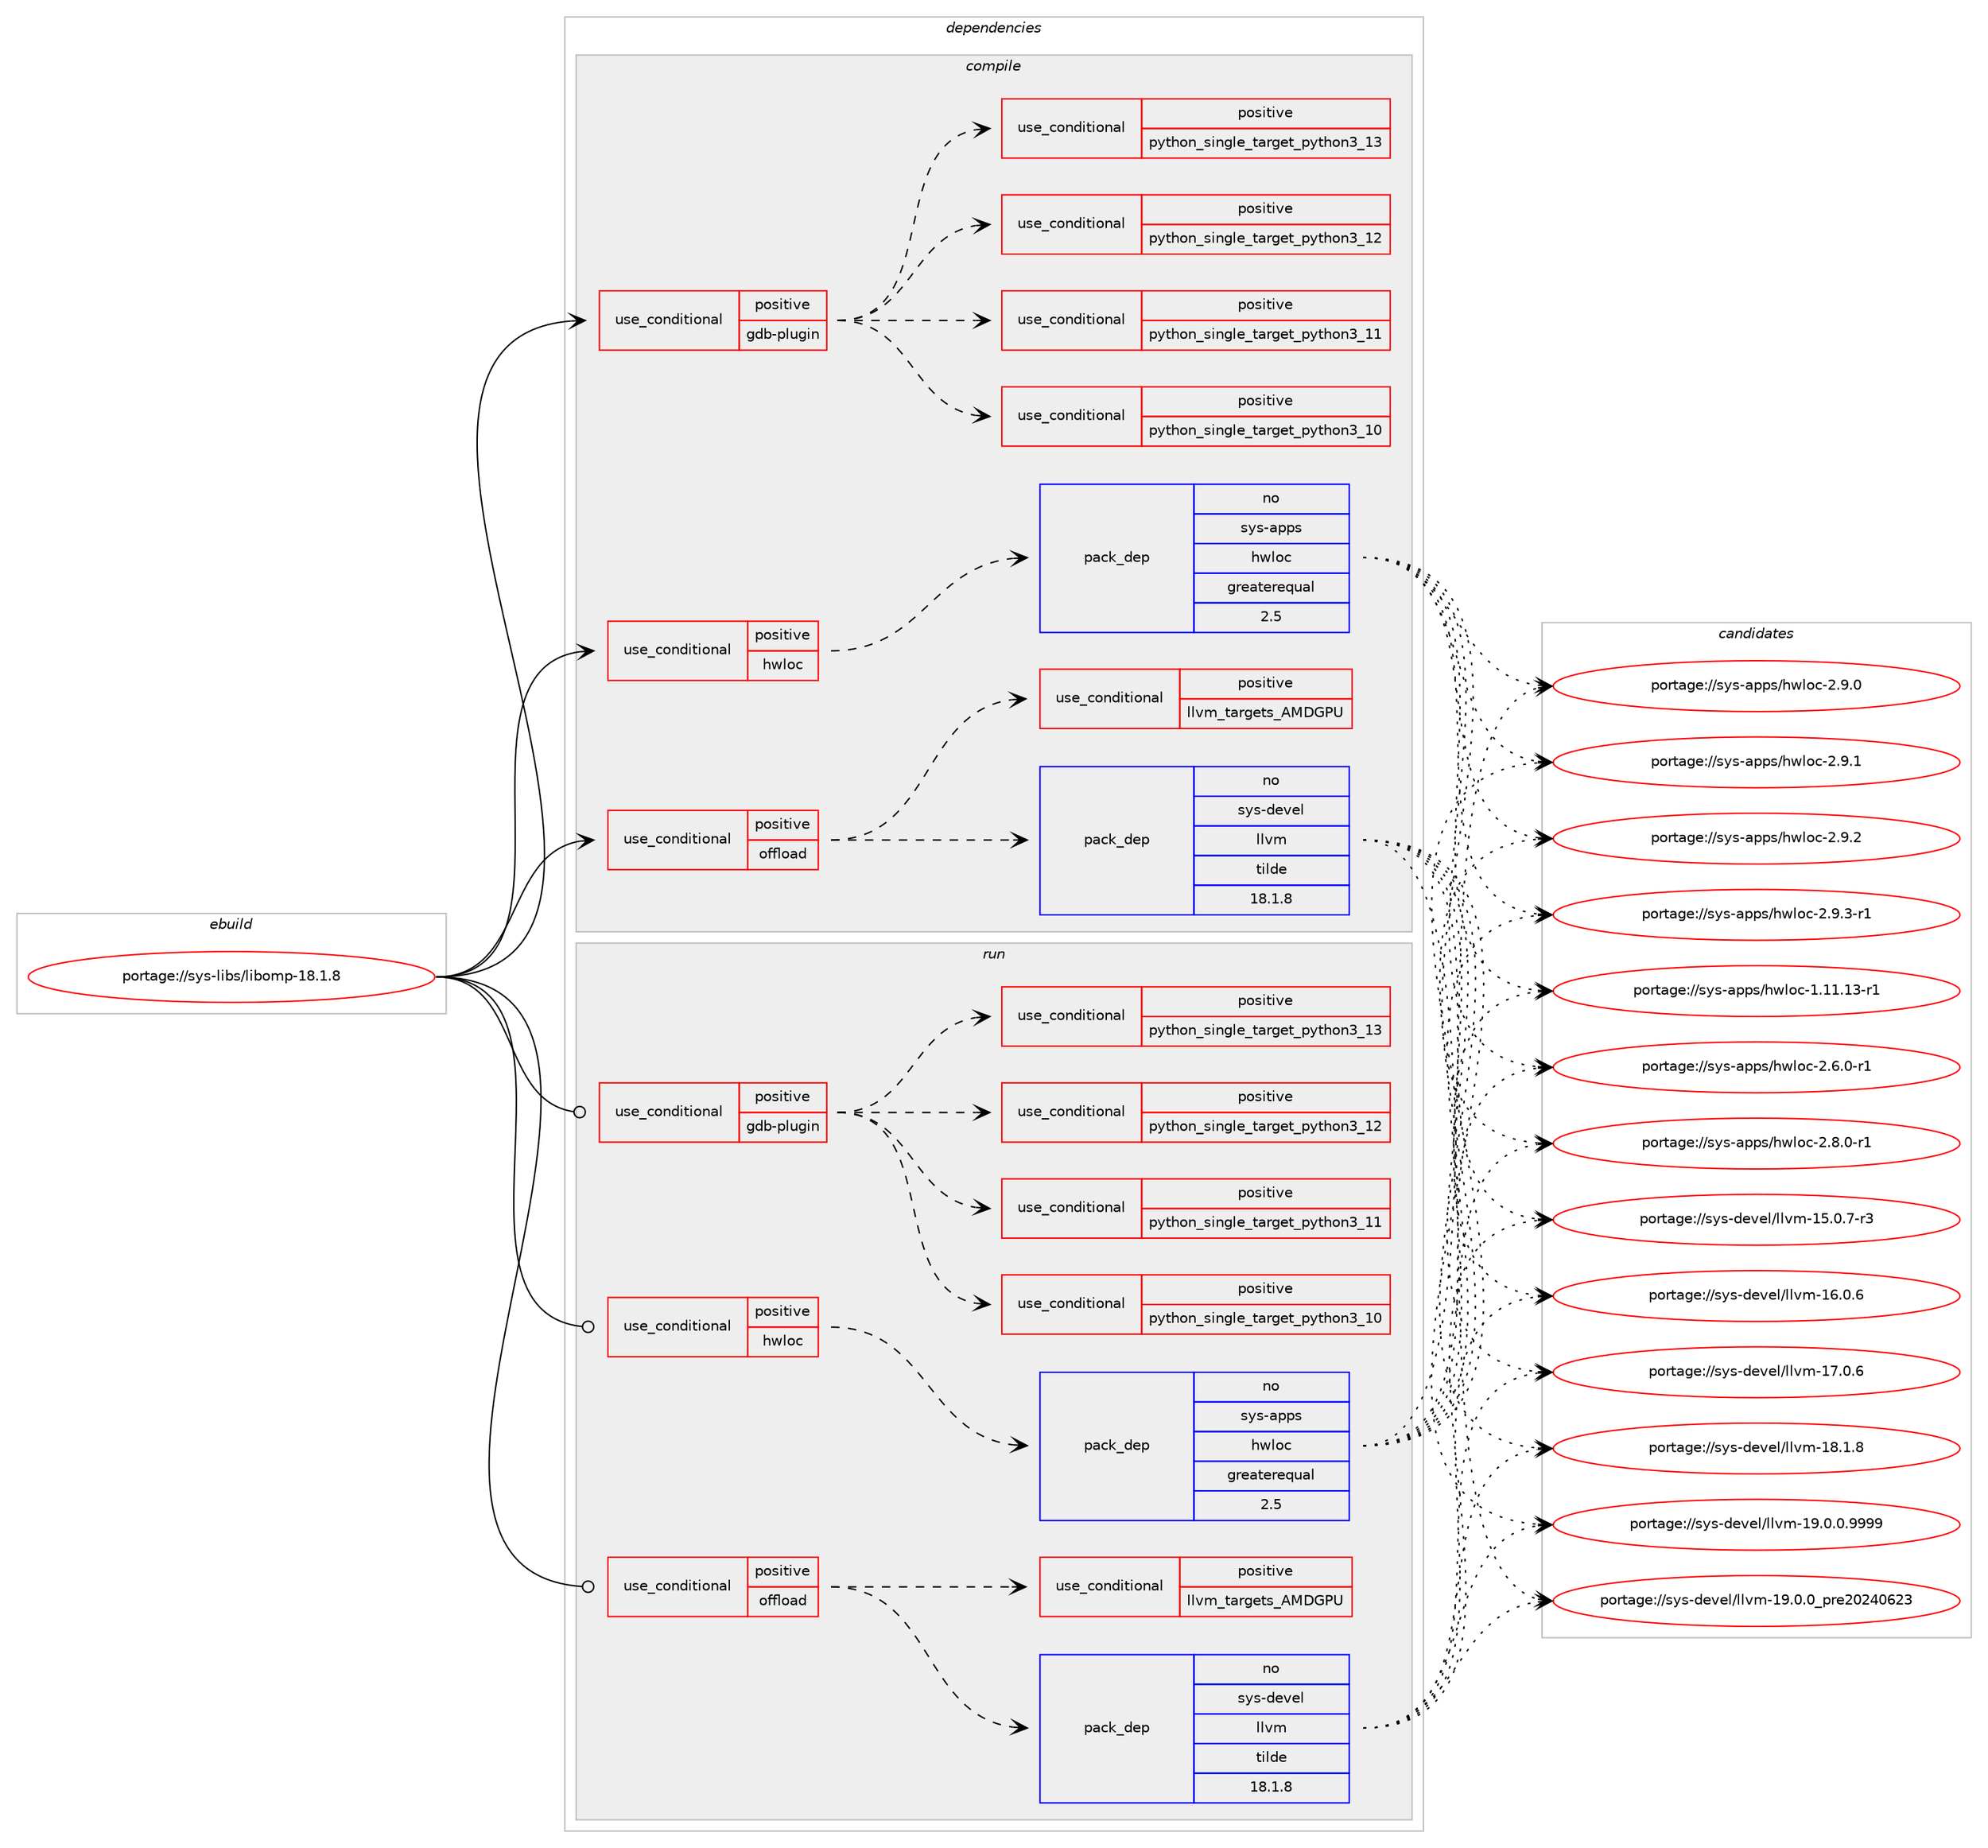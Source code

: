 digraph prolog {

# *************
# Graph options
# *************

newrank=true;
concentrate=true;
compound=true;
graph [rankdir=LR,fontname=Helvetica,fontsize=10,ranksep=1.5];#, ranksep=2.5, nodesep=0.2];
edge  [arrowhead=vee];
node  [fontname=Helvetica,fontsize=10];

# **********
# The ebuild
# **********

subgraph cluster_leftcol {
color=gray;
rank=same;
label=<<i>ebuild</i>>;
id [label="portage://sys-libs/libomp-18.1.8", color=red, width=4, href="../sys-libs/libomp-18.1.8.svg"];
}

# ****************
# The dependencies
# ****************

subgraph cluster_midcol {
color=gray;
label=<<i>dependencies</i>>;
subgraph cluster_compile {
fillcolor="#eeeeee";
style=filled;
label=<<i>compile</i>>;
subgraph cond114826 {
dependency220987 [label=<<TABLE BORDER="0" CELLBORDER="1" CELLSPACING="0" CELLPADDING="4"><TR><TD ROWSPAN="3" CELLPADDING="10">use_conditional</TD></TR><TR><TD>positive</TD></TR><TR><TD>gdb-plugin</TD></TR></TABLE>>, shape=none, color=red];
subgraph cond114827 {
dependency220988 [label=<<TABLE BORDER="0" CELLBORDER="1" CELLSPACING="0" CELLPADDING="4"><TR><TD ROWSPAN="3" CELLPADDING="10">use_conditional</TD></TR><TR><TD>positive</TD></TR><TR><TD>python_single_target_python3_10</TD></TR></TABLE>>, shape=none, color=red];
# *** BEGIN UNKNOWN DEPENDENCY TYPE (TODO) ***
# dependency220988 -> package_dependency(portage://sys-libs/libomp-18.1.8,install,no,dev-lang,python,none,[,,],[slot(3.10)],[])
# *** END UNKNOWN DEPENDENCY TYPE (TODO) ***

}
dependency220987:e -> dependency220988:w [weight=20,style="dashed",arrowhead="vee"];
subgraph cond114828 {
dependency220989 [label=<<TABLE BORDER="0" CELLBORDER="1" CELLSPACING="0" CELLPADDING="4"><TR><TD ROWSPAN="3" CELLPADDING="10">use_conditional</TD></TR><TR><TD>positive</TD></TR><TR><TD>python_single_target_python3_11</TD></TR></TABLE>>, shape=none, color=red];
# *** BEGIN UNKNOWN DEPENDENCY TYPE (TODO) ***
# dependency220989 -> package_dependency(portage://sys-libs/libomp-18.1.8,install,no,dev-lang,python,none,[,,],[slot(3.11)],[])
# *** END UNKNOWN DEPENDENCY TYPE (TODO) ***

}
dependency220987:e -> dependency220989:w [weight=20,style="dashed",arrowhead="vee"];
subgraph cond114829 {
dependency220990 [label=<<TABLE BORDER="0" CELLBORDER="1" CELLSPACING="0" CELLPADDING="4"><TR><TD ROWSPAN="3" CELLPADDING="10">use_conditional</TD></TR><TR><TD>positive</TD></TR><TR><TD>python_single_target_python3_12</TD></TR></TABLE>>, shape=none, color=red];
# *** BEGIN UNKNOWN DEPENDENCY TYPE (TODO) ***
# dependency220990 -> package_dependency(portage://sys-libs/libomp-18.1.8,install,no,dev-lang,python,none,[,,],[slot(3.12)],[])
# *** END UNKNOWN DEPENDENCY TYPE (TODO) ***

}
dependency220987:e -> dependency220990:w [weight=20,style="dashed",arrowhead="vee"];
subgraph cond114830 {
dependency220991 [label=<<TABLE BORDER="0" CELLBORDER="1" CELLSPACING="0" CELLPADDING="4"><TR><TD ROWSPAN="3" CELLPADDING="10">use_conditional</TD></TR><TR><TD>positive</TD></TR><TR><TD>python_single_target_python3_13</TD></TR></TABLE>>, shape=none, color=red];
# *** BEGIN UNKNOWN DEPENDENCY TYPE (TODO) ***
# dependency220991 -> package_dependency(portage://sys-libs/libomp-18.1.8,install,no,dev-lang,python,none,[,,],[slot(3.13)],[])
# *** END UNKNOWN DEPENDENCY TYPE (TODO) ***

}
dependency220987:e -> dependency220991:w [weight=20,style="dashed",arrowhead="vee"];
}
id:e -> dependency220987:w [weight=20,style="solid",arrowhead="vee"];
subgraph cond114831 {
dependency220992 [label=<<TABLE BORDER="0" CELLBORDER="1" CELLSPACING="0" CELLPADDING="4"><TR><TD ROWSPAN="3" CELLPADDING="10">use_conditional</TD></TR><TR><TD>positive</TD></TR><TR><TD>hwloc</TD></TR></TABLE>>, shape=none, color=red];
subgraph pack103236 {
dependency220993 [label=<<TABLE BORDER="0" CELLBORDER="1" CELLSPACING="0" CELLPADDING="4" WIDTH="220"><TR><TD ROWSPAN="6" CELLPADDING="30">pack_dep</TD></TR><TR><TD WIDTH="110">no</TD></TR><TR><TD>sys-apps</TD></TR><TR><TD>hwloc</TD></TR><TR><TD>greaterequal</TD></TR><TR><TD>2.5</TD></TR></TABLE>>, shape=none, color=blue];
}
dependency220992:e -> dependency220993:w [weight=20,style="dashed",arrowhead="vee"];
}
id:e -> dependency220992:w [weight=20,style="solid",arrowhead="vee"];
subgraph cond114832 {
dependency220994 [label=<<TABLE BORDER="0" CELLBORDER="1" CELLSPACING="0" CELLPADDING="4"><TR><TD ROWSPAN="3" CELLPADDING="10">use_conditional</TD></TR><TR><TD>positive</TD></TR><TR><TD>offload</TD></TR></TABLE>>, shape=none, color=red];
# *** BEGIN UNKNOWN DEPENDENCY TYPE (TODO) ***
# dependency220994 -> package_dependency(portage://sys-libs/libomp-18.1.8,install,no,dev-libs,libffi,none,[,,],any_same_slot,[use(optenable(abi_x86_32),negative),use(optenable(abi_x86_64),negative),use(optenable(abi_x86_x32),negative),use(optenable(abi_mips_n32),negative),use(optenable(abi_mips_n64),negative),use(optenable(abi_mips_o32),negative),use(optenable(abi_s390_32),negative),use(optenable(abi_s390_64),negative)])
# *** END UNKNOWN DEPENDENCY TYPE (TODO) ***

subgraph pack103237 {
dependency220995 [label=<<TABLE BORDER="0" CELLBORDER="1" CELLSPACING="0" CELLPADDING="4" WIDTH="220"><TR><TD ROWSPAN="6" CELLPADDING="30">pack_dep</TD></TR><TR><TD WIDTH="110">no</TD></TR><TR><TD>sys-devel</TD></TR><TR><TD>llvm</TD></TR><TR><TD>tilde</TD></TR><TR><TD>18.1.8</TD></TR></TABLE>>, shape=none, color=blue];
}
dependency220994:e -> dependency220995:w [weight=20,style="dashed",arrowhead="vee"];
subgraph cond114833 {
dependency220996 [label=<<TABLE BORDER="0" CELLBORDER="1" CELLSPACING="0" CELLPADDING="4"><TR><TD ROWSPAN="3" CELLPADDING="10">use_conditional</TD></TR><TR><TD>positive</TD></TR><TR><TD>llvm_targets_AMDGPU</TD></TR></TABLE>>, shape=none, color=red];
# *** BEGIN UNKNOWN DEPENDENCY TYPE (TODO) ***
# dependency220996 -> package_dependency(portage://sys-libs/libomp-18.1.8,install,no,dev-libs,rocr-runtime,none,[,,],any_same_slot,[])
# *** END UNKNOWN DEPENDENCY TYPE (TODO) ***

}
dependency220994:e -> dependency220996:w [weight=20,style="dashed",arrowhead="vee"];
}
id:e -> dependency220994:w [weight=20,style="solid",arrowhead="vee"];
}
subgraph cluster_compileandrun {
fillcolor="#eeeeee";
style=filled;
label=<<i>compile and run</i>>;
}
subgraph cluster_run {
fillcolor="#eeeeee";
style=filled;
label=<<i>run</i>>;
subgraph cond114834 {
dependency220997 [label=<<TABLE BORDER="0" CELLBORDER="1" CELLSPACING="0" CELLPADDING="4"><TR><TD ROWSPAN="3" CELLPADDING="10">use_conditional</TD></TR><TR><TD>positive</TD></TR><TR><TD>gdb-plugin</TD></TR></TABLE>>, shape=none, color=red];
subgraph cond114835 {
dependency220998 [label=<<TABLE BORDER="0" CELLBORDER="1" CELLSPACING="0" CELLPADDING="4"><TR><TD ROWSPAN="3" CELLPADDING="10">use_conditional</TD></TR><TR><TD>positive</TD></TR><TR><TD>python_single_target_python3_10</TD></TR></TABLE>>, shape=none, color=red];
# *** BEGIN UNKNOWN DEPENDENCY TYPE (TODO) ***
# dependency220998 -> package_dependency(portage://sys-libs/libomp-18.1.8,run,no,dev-lang,python,none,[,,],[slot(3.10)],[])
# *** END UNKNOWN DEPENDENCY TYPE (TODO) ***

}
dependency220997:e -> dependency220998:w [weight=20,style="dashed",arrowhead="vee"];
subgraph cond114836 {
dependency220999 [label=<<TABLE BORDER="0" CELLBORDER="1" CELLSPACING="0" CELLPADDING="4"><TR><TD ROWSPAN="3" CELLPADDING="10">use_conditional</TD></TR><TR><TD>positive</TD></TR><TR><TD>python_single_target_python3_11</TD></TR></TABLE>>, shape=none, color=red];
# *** BEGIN UNKNOWN DEPENDENCY TYPE (TODO) ***
# dependency220999 -> package_dependency(portage://sys-libs/libomp-18.1.8,run,no,dev-lang,python,none,[,,],[slot(3.11)],[])
# *** END UNKNOWN DEPENDENCY TYPE (TODO) ***

}
dependency220997:e -> dependency220999:w [weight=20,style="dashed",arrowhead="vee"];
subgraph cond114837 {
dependency221000 [label=<<TABLE BORDER="0" CELLBORDER="1" CELLSPACING="0" CELLPADDING="4"><TR><TD ROWSPAN="3" CELLPADDING="10">use_conditional</TD></TR><TR><TD>positive</TD></TR><TR><TD>python_single_target_python3_12</TD></TR></TABLE>>, shape=none, color=red];
# *** BEGIN UNKNOWN DEPENDENCY TYPE (TODO) ***
# dependency221000 -> package_dependency(portage://sys-libs/libomp-18.1.8,run,no,dev-lang,python,none,[,,],[slot(3.12)],[])
# *** END UNKNOWN DEPENDENCY TYPE (TODO) ***

}
dependency220997:e -> dependency221000:w [weight=20,style="dashed",arrowhead="vee"];
subgraph cond114838 {
dependency221001 [label=<<TABLE BORDER="0" CELLBORDER="1" CELLSPACING="0" CELLPADDING="4"><TR><TD ROWSPAN="3" CELLPADDING="10">use_conditional</TD></TR><TR><TD>positive</TD></TR><TR><TD>python_single_target_python3_13</TD></TR></TABLE>>, shape=none, color=red];
# *** BEGIN UNKNOWN DEPENDENCY TYPE (TODO) ***
# dependency221001 -> package_dependency(portage://sys-libs/libomp-18.1.8,run,no,dev-lang,python,none,[,,],[slot(3.13)],[])
# *** END UNKNOWN DEPENDENCY TYPE (TODO) ***

}
dependency220997:e -> dependency221001:w [weight=20,style="dashed",arrowhead="vee"];
}
id:e -> dependency220997:w [weight=20,style="solid",arrowhead="odot"];
subgraph cond114839 {
dependency221002 [label=<<TABLE BORDER="0" CELLBORDER="1" CELLSPACING="0" CELLPADDING="4"><TR><TD ROWSPAN="3" CELLPADDING="10">use_conditional</TD></TR><TR><TD>positive</TD></TR><TR><TD>hwloc</TD></TR></TABLE>>, shape=none, color=red];
subgraph pack103238 {
dependency221003 [label=<<TABLE BORDER="0" CELLBORDER="1" CELLSPACING="0" CELLPADDING="4" WIDTH="220"><TR><TD ROWSPAN="6" CELLPADDING="30">pack_dep</TD></TR><TR><TD WIDTH="110">no</TD></TR><TR><TD>sys-apps</TD></TR><TR><TD>hwloc</TD></TR><TR><TD>greaterequal</TD></TR><TR><TD>2.5</TD></TR></TABLE>>, shape=none, color=blue];
}
dependency221002:e -> dependency221003:w [weight=20,style="dashed",arrowhead="vee"];
}
id:e -> dependency221002:w [weight=20,style="solid",arrowhead="odot"];
subgraph cond114840 {
dependency221004 [label=<<TABLE BORDER="0" CELLBORDER="1" CELLSPACING="0" CELLPADDING="4"><TR><TD ROWSPAN="3" CELLPADDING="10">use_conditional</TD></TR><TR><TD>positive</TD></TR><TR><TD>offload</TD></TR></TABLE>>, shape=none, color=red];
# *** BEGIN UNKNOWN DEPENDENCY TYPE (TODO) ***
# dependency221004 -> package_dependency(portage://sys-libs/libomp-18.1.8,run,no,dev-libs,libffi,none,[,,],any_same_slot,[use(optenable(abi_x86_32),negative),use(optenable(abi_x86_64),negative),use(optenable(abi_x86_x32),negative),use(optenable(abi_mips_n32),negative),use(optenable(abi_mips_n64),negative),use(optenable(abi_mips_o32),negative),use(optenable(abi_s390_32),negative),use(optenable(abi_s390_64),negative)])
# *** END UNKNOWN DEPENDENCY TYPE (TODO) ***

subgraph pack103239 {
dependency221005 [label=<<TABLE BORDER="0" CELLBORDER="1" CELLSPACING="0" CELLPADDING="4" WIDTH="220"><TR><TD ROWSPAN="6" CELLPADDING="30">pack_dep</TD></TR><TR><TD WIDTH="110">no</TD></TR><TR><TD>sys-devel</TD></TR><TR><TD>llvm</TD></TR><TR><TD>tilde</TD></TR><TR><TD>18.1.8</TD></TR></TABLE>>, shape=none, color=blue];
}
dependency221004:e -> dependency221005:w [weight=20,style="dashed",arrowhead="vee"];
subgraph cond114841 {
dependency221006 [label=<<TABLE BORDER="0" CELLBORDER="1" CELLSPACING="0" CELLPADDING="4"><TR><TD ROWSPAN="3" CELLPADDING="10">use_conditional</TD></TR><TR><TD>positive</TD></TR><TR><TD>llvm_targets_AMDGPU</TD></TR></TABLE>>, shape=none, color=red];
# *** BEGIN UNKNOWN DEPENDENCY TYPE (TODO) ***
# dependency221006 -> package_dependency(portage://sys-libs/libomp-18.1.8,run,no,dev-libs,rocr-runtime,none,[,,],any_same_slot,[])
# *** END UNKNOWN DEPENDENCY TYPE (TODO) ***

}
dependency221004:e -> dependency221006:w [weight=20,style="dashed",arrowhead="vee"];
}
id:e -> dependency221004:w [weight=20,style="solid",arrowhead="odot"];
}
}

# **************
# The candidates
# **************

subgraph cluster_choices {
rank=same;
color=gray;
label=<<i>candidates</i>>;

subgraph choice103236 {
color=black;
nodesep=1;
choice1151211154597112112115471041191081119945494649494649514511449 [label="portage://sys-apps/hwloc-1.11.13-r1", color=red, width=4,href="../sys-apps/hwloc-1.11.13-r1.svg"];
choice115121115459711211211547104119108111994550465446484511449 [label="portage://sys-apps/hwloc-2.6.0-r1", color=red, width=4,href="../sys-apps/hwloc-2.6.0-r1.svg"];
choice115121115459711211211547104119108111994550465646484511449 [label="portage://sys-apps/hwloc-2.8.0-r1", color=red, width=4,href="../sys-apps/hwloc-2.8.0-r1.svg"];
choice11512111545971121121154710411910811199455046574648 [label="portage://sys-apps/hwloc-2.9.0", color=red, width=4,href="../sys-apps/hwloc-2.9.0.svg"];
choice11512111545971121121154710411910811199455046574649 [label="portage://sys-apps/hwloc-2.9.1", color=red, width=4,href="../sys-apps/hwloc-2.9.1.svg"];
choice11512111545971121121154710411910811199455046574650 [label="portage://sys-apps/hwloc-2.9.2", color=red, width=4,href="../sys-apps/hwloc-2.9.2.svg"];
choice115121115459711211211547104119108111994550465746514511449 [label="portage://sys-apps/hwloc-2.9.3-r1", color=red, width=4,href="../sys-apps/hwloc-2.9.3-r1.svg"];
dependency220993:e -> choice1151211154597112112115471041191081119945494649494649514511449:w [style=dotted,weight="100"];
dependency220993:e -> choice115121115459711211211547104119108111994550465446484511449:w [style=dotted,weight="100"];
dependency220993:e -> choice115121115459711211211547104119108111994550465646484511449:w [style=dotted,weight="100"];
dependency220993:e -> choice11512111545971121121154710411910811199455046574648:w [style=dotted,weight="100"];
dependency220993:e -> choice11512111545971121121154710411910811199455046574649:w [style=dotted,weight="100"];
dependency220993:e -> choice11512111545971121121154710411910811199455046574650:w [style=dotted,weight="100"];
dependency220993:e -> choice115121115459711211211547104119108111994550465746514511449:w [style=dotted,weight="100"];
}
subgraph choice103237 {
color=black;
nodesep=1;
choice1151211154510010111810110847108108118109454953464846554511451 [label="portage://sys-devel/llvm-15.0.7-r3", color=red, width=4,href="../sys-devel/llvm-15.0.7-r3.svg"];
choice115121115451001011181011084710810811810945495446484654 [label="portage://sys-devel/llvm-16.0.6", color=red, width=4,href="../sys-devel/llvm-16.0.6.svg"];
choice115121115451001011181011084710810811810945495546484654 [label="portage://sys-devel/llvm-17.0.6", color=red, width=4,href="../sys-devel/llvm-17.0.6.svg"];
choice115121115451001011181011084710810811810945495646494656 [label="portage://sys-devel/llvm-18.1.8", color=red, width=4,href="../sys-devel/llvm-18.1.8.svg"];
choice1151211154510010111810110847108108118109454957464846484657575757 [label="portage://sys-devel/llvm-19.0.0.9999", color=red, width=4,href="../sys-devel/llvm-19.0.0.9999.svg"];
choice115121115451001011181011084710810811810945495746484648951121141015048505248545051 [label="portage://sys-devel/llvm-19.0.0_pre20240623", color=red, width=4,href="../sys-devel/llvm-19.0.0_pre20240623.svg"];
dependency220995:e -> choice1151211154510010111810110847108108118109454953464846554511451:w [style=dotted,weight="100"];
dependency220995:e -> choice115121115451001011181011084710810811810945495446484654:w [style=dotted,weight="100"];
dependency220995:e -> choice115121115451001011181011084710810811810945495546484654:w [style=dotted,weight="100"];
dependency220995:e -> choice115121115451001011181011084710810811810945495646494656:w [style=dotted,weight="100"];
dependency220995:e -> choice1151211154510010111810110847108108118109454957464846484657575757:w [style=dotted,weight="100"];
dependency220995:e -> choice115121115451001011181011084710810811810945495746484648951121141015048505248545051:w [style=dotted,weight="100"];
}
subgraph choice103238 {
color=black;
nodesep=1;
choice1151211154597112112115471041191081119945494649494649514511449 [label="portage://sys-apps/hwloc-1.11.13-r1", color=red, width=4,href="../sys-apps/hwloc-1.11.13-r1.svg"];
choice115121115459711211211547104119108111994550465446484511449 [label="portage://sys-apps/hwloc-2.6.0-r1", color=red, width=4,href="../sys-apps/hwloc-2.6.0-r1.svg"];
choice115121115459711211211547104119108111994550465646484511449 [label="portage://sys-apps/hwloc-2.8.0-r1", color=red, width=4,href="../sys-apps/hwloc-2.8.0-r1.svg"];
choice11512111545971121121154710411910811199455046574648 [label="portage://sys-apps/hwloc-2.9.0", color=red, width=4,href="../sys-apps/hwloc-2.9.0.svg"];
choice11512111545971121121154710411910811199455046574649 [label="portage://sys-apps/hwloc-2.9.1", color=red, width=4,href="../sys-apps/hwloc-2.9.1.svg"];
choice11512111545971121121154710411910811199455046574650 [label="portage://sys-apps/hwloc-2.9.2", color=red, width=4,href="../sys-apps/hwloc-2.9.2.svg"];
choice115121115459711211211547104119108111994550465746514511449 [label="portage://sys-apps/hwloc-2.9.3-r1", color=red, width=4,href="../sys-apps/hwloc-2.9.3-r1.svg"];
dependency221003:e -> choice1151211154597112112115471041191081119945494649494649514511449:w [style=dotted,weight="100"];
dependency221003:e -> choice115121115459711211211547104119108111994550465446484511449:w [style=dotted,weight="100"];
dependency221003:e -> choice115121115459711211211547104119108111994550465646484511449:w [style=dotted,weight="100"];
dependency221003:e -> choice11512111545971121121154710411910811199455046574648:w [style=dotted,weight="100"];
dependency221003:e -> choice11512111545971121121154710411910811199455046574649:w [style=dotted,weight="100"];
dependency221003:e -> choice11512111545971121121154710411910811199455046574650:w [style=dotted,weight="100"];
dependency221003:e -> choice115121115459711211211547104119108111994550465746514511449:w [style=dotted,weight="100"];
}
subgraph choice103239 {
color=black;
nodesep=1;
choice1151211154510010111810110847108108118109454953464846554511451 [label="portage://sys-devel/llvm-15.0.7-r3", color=red, width=4,href="../sys-devel/llvm-15.0.7-r3.svg"];
choice115121115451001011181011084710810811810945495446484654 [label="portage://sys-devel/llvm-16.0.6", color=red, width=4,href="../sys-devel/llvm-16.0.6.svg"];
choice115121115451001011181011084710810811810945495546484654 [label="portage://sys-devel/llvm-17.0.6", color=red, width=4,href="../sys-devel/llvm-17.0.6.svg"];
choice115121115451001011181011084710810811810945495646494656 [label="portage://sys-devel/llvm-18.1.8", color=red, width=4,href="../sys-devel/llvm-18.1.8.svg"];
choice1151211154510010111810110847108108118109454957464846484657575757 [label="portage://sys-devel/llvm-19.0.0.9999", color=red, width=4,href="../sys-devel/llvm-19.0.0.9999.svg"];
choice115121115451001011181011084710810811810945495746484648951121141015048505248545051 [label="portage://sys-devel/llvm-19.0.0_pre20240623", color=red, width=4,href="../sys-devel/llvm-19.0.0_pre20240623.svg"];
dependency221005:e -> choice1151211154510010111810110847108108118109454953464846554511451:w [style=dotted,weight="100"];
dependency221005:e -> choice115121115451001011181011084710810811810945495446484654:w [style=dotted,weight="100"];
dependency221005:e -> choice115121115451001011181011084710810811810945495546484654:w [style=dotted,weight="100"];
dependency221005:e -> choice115121115451001011181011084710810811810945495646494656:w [style=dotted,weight="100"];
dependency221005:e -> choice1151211154510010111810110847108108118109454957464846484657575757:w [style=dotted,weight="100"];
dependency221005:e -> choice115121115451001011181011084710810811810945495746484648951121141015048505248545051:w [style=dotted,weight="100"];
}
}

}
